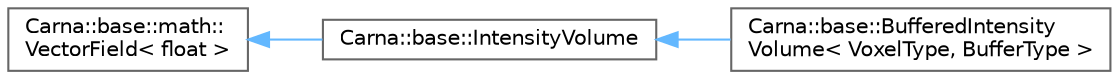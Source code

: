 digraph "Graphical Class Hierarchy"
{
 // LATEX_PDF_SIZE
  bgcolor="transparent";
  edge [fontname=Helvetica,fontsize=10,labelfontname=Helvetica,labelfontsize=10];
  node [fontname=Helvetica,fontsize=10,shape=box,height=0.2,width=0.4];
  rankdir="LR";
  Node0 [id="Node000000",label="Carna::base::math::\lVectorField\< float \>",height=0.2,width=0.4,color="grey40", fillcolor="white", style="filled",URL="$classCarna_1_1base_1_1math_1_1VectorField.html",tooltip=" "];
  Node0 -> Node1 [id="edge29_Node000000_Node000001",dir="back",color="steelblue1",style="solid",tooltip=" "];
  Node1 [id="Node000001",label="Carna::base::IntensityVolume",height=0.2,width=0.4,color="grey40", fillcolor="white", style="filled",URL="$classCarna_1_1base_1_1IntensityVolume.html",tooltip="Defines interface to  volume data."];
  Node1 -> Node2 [id="edge30_Node000001_Node000002",dir="back",color="steelblue1",style="solid",tooltip=" "];
  Node2 [id="Node000002",label="Carna::base::BufferedIntensity\lVolume\< VoxelType, BufferType \>",height=0.2,width=0.4,color="grey40", fillcolor="white", style="filled",URL="$classCarna_1_1base_1_1BufferedIntensityVolume.html",tooltip="Implements IntensityVolume generically for a particular VoxelType."];
}
